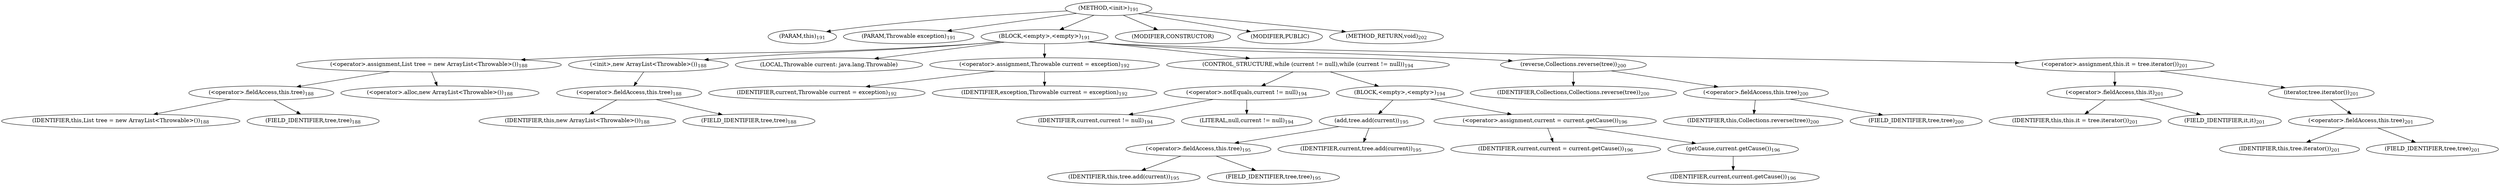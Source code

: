 digraph "&lt;init&gt;" {  
"323" [label = <(METHOD,&lt;init&gt;)<SUB>191</SUB>> ]
"324" [label = <(PARAM,this)<SUB>191</SUB>> ]
"325" [label = <(PARAM,Throwable exception)<SUB>191</SUB>> ]
"326" [label = <(BLOCK,&lt;empty&gt;,&lt;empty&gt;)<SUB>191</SUB>> ]
"327" [label = <(&lt;operator&gt;.assignment,List tree = new ArrayList&lt;Throwable&gt;())<SUB>188</SUB>> ]
"328" [label = <(&lt;operator&gt;.fieldAccess,this.tree)<SUB>188</SUB>> ]
"329" [label = <(IDENTIFIER,this,List tree = new ArrayList&lt;Throwable&gt;())<SUB>188</SUB>> ]
"330" [label = <(FIELD_IDENTIFIER,tree,tree)<SUB>188</SUB>> ]
"331" [label = <(&lt;operator&gt;.alloc,new ArrayList&lt;Throwable&gt;())<SUB>188</SUB>> ]
"332" [label = <(&lt;init&gt;,new ArrayList&lt;Throwable&gt;())<SUB>188</SUB>> ]
"333" [label = <(&lt;operator&gt;.fieldAccess,this.tree)<SUB>188</SUB>> ]
"334" [label = <(IDENTIFIER,this,new ArrayList&lt;Throwable&gt;())<SUB>188</SUB>> ]
"335" [label = <(FIELD_IDENTIFIER,tree,tree)<SUB>188</SUB>> ]
"336" [label = <(LOCAL,Throwable current: java.lang.Throwable)> ]
"337" [label = <(&lt;operator&gt;.assignment,Throwable current = exception)<SUB>192</SUB>> ]
"338" [label = <(IDENTIFIER,current,Throwable current = exception)<SUB>192</SUB>> ]
"339" [label = <(IDENTIFIER,exception,Throwable current = exception)<SUB>192</SUB>> ]
"340" [label = <(CONTROL_STRUCTURE,while (current != null),while (current != null))<SUB>194</SUB>> ]
"341" [label = <(&lt;operator&gt;.notEquals,current != null)<SUB>194</SUB>> ]
"342" [label = <(IDENTIFIER,current,current != null)<SUB>194</SUB>> ]
"343" [label = <(LITERAL,null,current != null)<SUB>194</SUB>> ]
"344" [label = <(BLOCK,&lt;empty&gt;,&lt;empty&gt;)<SUB>194</SUB>> ]
"345" [label = <(add,tree.add(current))<SUB>195</SUB>> ]
"346" [label = <(&lt;operator&gt;.fieldAccess,this.tree)<SUB>195</SUB>> ]
"347" [label = <(IDENTIFIER,this,tree.add(current))<SUB>195</SUB>> ]
"348" [label = <(FIELD_IDENTIFIER,tree,tree)<SUB>195</SUB>> ]
"349" [label = <(IDENTIFIER,current,tree.add(current))<SUB>195</SUB>> ]
"350" [label = <(&lt;operator&gt;.assignment,current = current.getCause())<SUB>196</SUB>> ]
"351" [label = <(IDENTIFIER,current,current = current.getCause())<SUB>196</SUB>> ]
"352" [label = <(getCause,current.getCause())<SUB>196</SUB>> ]
"353" [label = <(IDENTIFIER,current,current.getCause())<SUB>196</SUB>> ]
"354" [label = <(reverse,Collections.reverse(tree))<SUB>200</SUB>> ]
"355" [label = <(IDENTIFIER,Collections,Collections.reverse(tree))<SUB>200</SUB>> ]
"356" [label = <(&lt;operator&gt;.fieldAccess,this.tree)<SUB>200</SUB>> ]
"357" [label = <(IDENTIFIER,this,Collections.reverse(tree))<SUB>200</SUB>> ]
"358" [label = <(FIELD_IDENTIFIER,tree,tree)<SUB>200</SUB>> ]
"359" [label = <(&lt;operator&gt;.assignment,this.it = tree.iterator())<SUB>201</SUB>> ]
"360" [label = <(&lt;operator&gt;.fieldAccess,this.it)<SUB>201</SUB>> ]
"361" [label = <(IDENTIFIER,this,this.it = tree.iterator())<SUB>201</SUB>> ]
"362" [label = <(FIELD_IDENTIFIER,it,it)<SUB>201</SUB>> ]
"363" [label = <(iterator,tree.iterator())<SUB>201</SUB>> ]
"364" [label = <(&lt;operator&gt;.fieldAccess,this.tree)<SUB>201</SUB>> ]
"365" [label = <(IDENTIFIER,this,tree.iterator())<SUB>201</SUB>> ]
"366" [label = <(FIELD_IDENTIFIER,tree,tree)<SUB>201</SUB>> ]
"367" [label = <(MODIFIER,CONSTRUCTOR)> ]
"368" [label = <(MODIFIER,PUBLIC)> ]
"369" [label = <(METHOD_RETURN,void)<SUB>202</SUB>> ]
  "323" -> "324" 
  "323" -> "325" 
  "323" -> "326" 
  "323" -> "367" 
  "323" -> "368" 
  "323" -> "369" 
  "326" -> "327" 
  "326" -> "332" 
  "326" -> "336" 
  "326" -> "337" 
  "326" -> "340" 
  "326" -> "354" 
  "326" -> "359" 
  "327" -> "328" 
  "327" -> "331" 
  "328" -> "329" 
  "328" -> "330" 
  "332" -> "333" 
  "333" -> "334" 
  "333" -> "335" 
  "337" -> "338" 
  "337" -> "339" 
  "340" -> "341" 
  "340" -> "344" 
  "341" -> "342" 
  "341" -> "343" 
  "344" -> "345" 
  "344" -> "350" 
  "345" -> "346" 
  "345" -> "349" 
  "346" -> "347" 
  "346" -> "348" 
  "350" -> "351" 
  "350" -> "352" 
  "352" -> "353" 
  "354" -> "355" 
  "354" -> "356" 
  "356" -> "357" 
  "356" -> "358" 
  "359" -> "360" 
  "359" -> "363" 
  "360" -> "361" 
  "360" -> "362" 
  "363" -> "364" 
  "364" -> "365" 
  "364" -> "366" 
}
